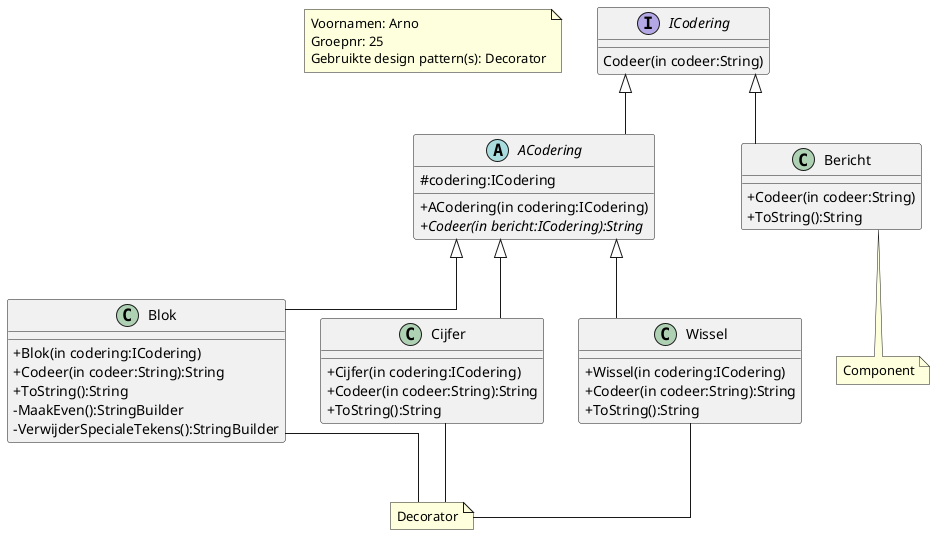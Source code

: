 @startuml Groepnr 25
skinparam Linetype ortho
skinparam classAttributeIconSize 0

Note as Info
Voornamen: Arno
Groepnr: 25
Gebruikte design pattern(s): Decorator
end Note

Note as Co
Component
end Note

Note as De
Decorator
end Note

interface ICodering {
  Codeer(in codeer:String)
}

abstract class ACodering extends ICodering {
  # codering:ICodering
  + ACodering(in codering:ICodering)
  + {abstract} Codeer(in bericht:ICodering):String
}

class Bericht extends ICodering {
  + Codeer(in codeer:String)
  + ToString():String
}
Bericht -- Co

class Blok extends ACodering {
  + Blok(in codering:ICodering)
  + Codeer(in codeer:String):String
  + ToString():String
  - MaakEven():StringBuilder
  - VerwijderSpecialeTekens():StringBuilder
}

class Cijfer extends ACodering {
  + Cijfer(in codering:ICodering)
  + Codeer(in codeer:String):String
  + ToString():String
}

class Wissel extends ACodering {
  + Wissel(in codering:ICodering)
  + Codeer(in codeer:String):String
  + ToString():String
}

Blok -- De
Cijfer -- De
Wissel -- De

@enduml